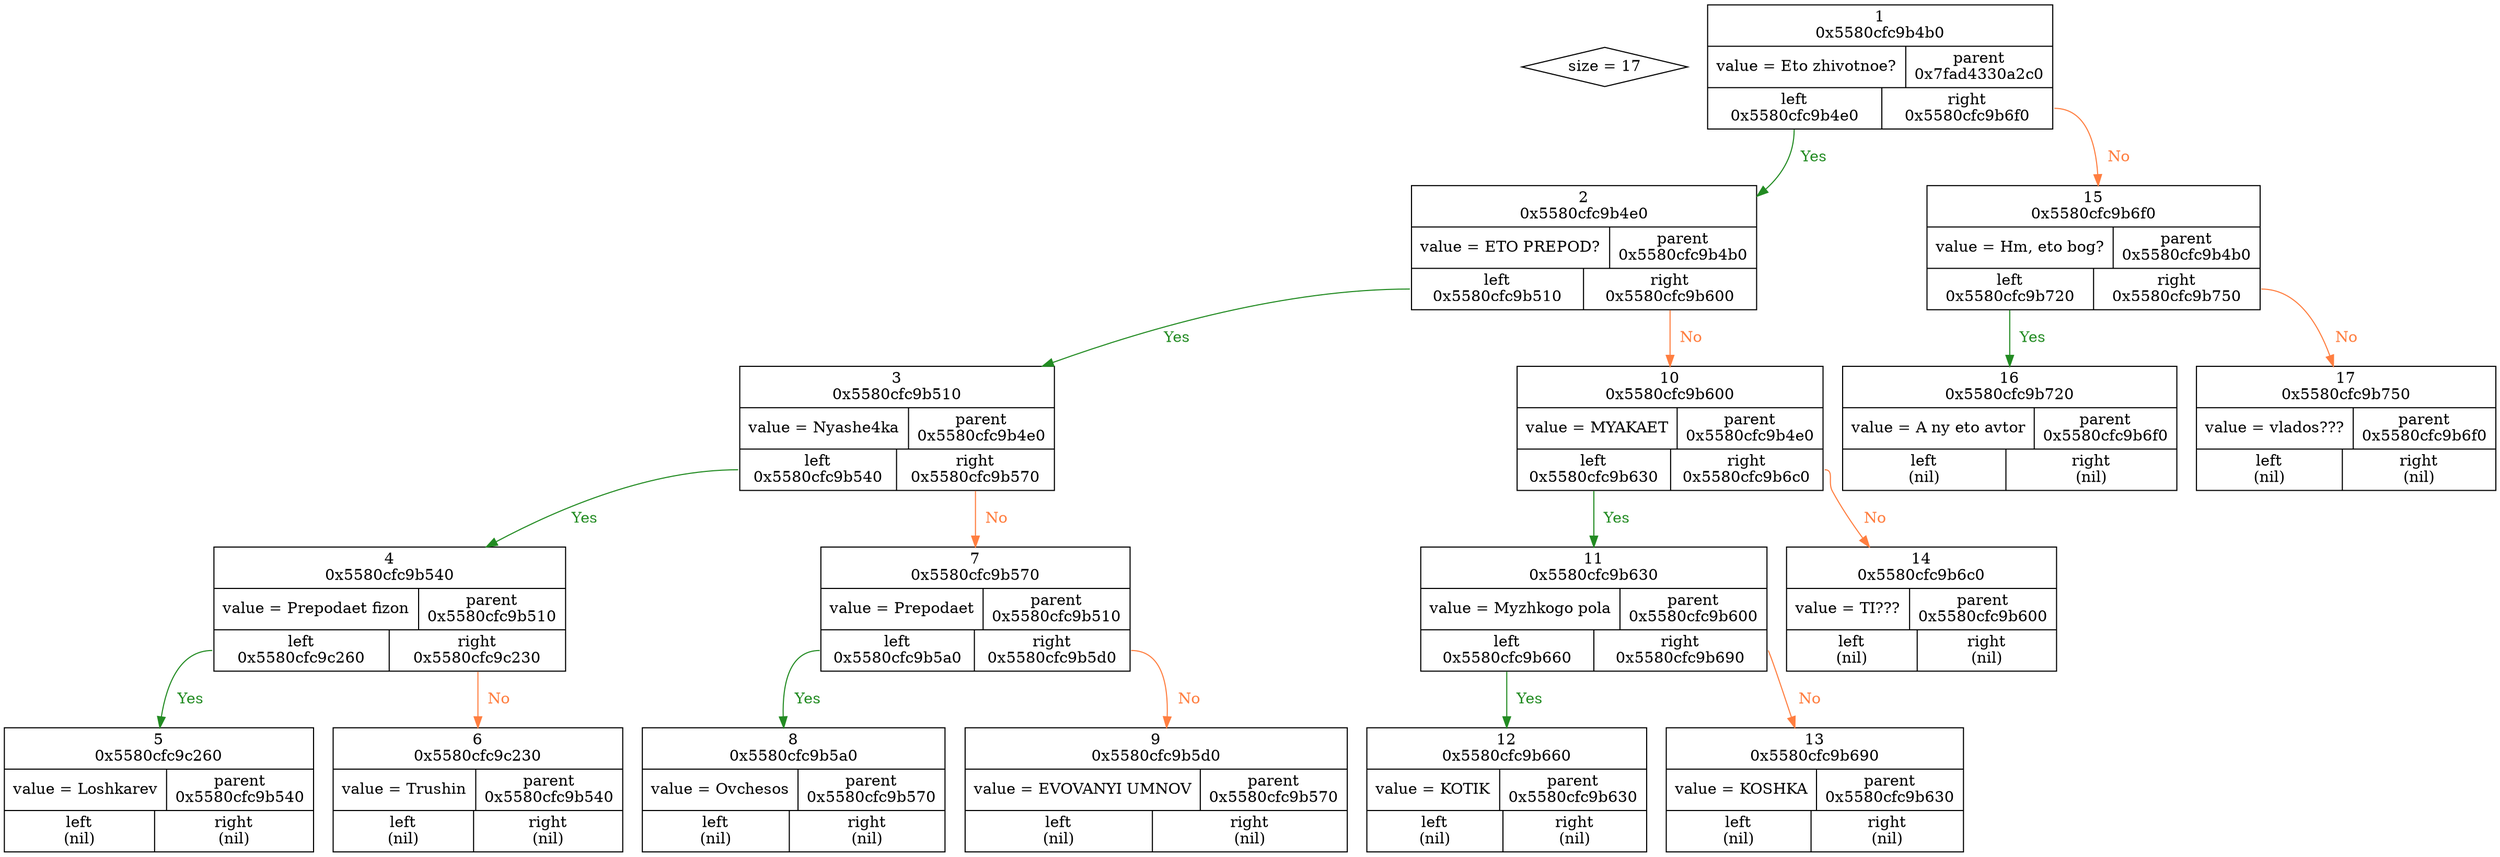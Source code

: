digraph Tree
{
	size [ label ="size = 17" shape=diamond, conditional=true];
subgraph clust_1{
	val_1 [ shape = "record", label = "{ 1\n0x5580cfc9b4b0|{ value = 
Eto zhivotnoe?\n  |<parent> parent\n0x7fad4330a2c0 } | { <left> left\n0x5580cfc9b4e0 | <right> right\n0x5580cfc9b6f0 } }"]}

subgraph clust_2{
	val_2 [ shape = "record", label = "{ 2\n0x5580cfc9b4e0|{ value = 
ETO PREPOD?\n  |<parent> parent\n0x5580cfc9b4b0 } | { <left> left\n0x5580cfc9b510 | <right> right\n0x5580cfc9b600 } }"]}

		val_1:<left> -> val_2 [label="  Yes " color="#228b22" fontcolor="#228b22"];
subgraph clust_3{
	val_3 [ shape = "record", label = "{ 3\n0x5580cfc9b510|{ value = 
Nyashe4ka\n  |<parent> parent\n0x5580cfc9b4e0 } | { <left> left\n0x5580cfc9b540 | <right> right\n0x5580cfc9b570 } }"]}

		val_2:<left> -> val_3 [label="  Yes " color="#228b22" fontcolor="#228b22"];
subgraph clust_4{
	val_4 [ shape = "record", label = "{ 4\n0x5580cfc9b540|{ value = Prepodaet fizon\n  |<parent> parent\n0x5580cfc9b510 } | { <left> left\n0x5580cfc9c260 | <right> right\n0x5580cfc9c230 } }"]}

		val_3:<left> -> val_4 [label="  Yes " color="#228b22" fontcolor="#228b22"];
subgraph clust_5{
	val_5 [ shape = "record", label = "{ 5\n0x5580cfc9c260|{ value = Loshkarev\n  |<parent> parent\n0x5580cfc9b540 } | { <left> left\n(nil) | <right> right\n(nil) } }"]}

		val_4:<left> -> val_5 [label="  Yes " color="#228b22" fontcolor="#228b22"];
subgraph clust_6{
	val_6 [ shape = "record", label = "{ 6\n0x5580cfc9c230|{ value = 
Trushin\n  |<parent> parent\n0x5580cfc9b540 } | { <left> left\n(nil) | <right> right\n(nil) } }"]}

		val_4:<right> -> val_6 [label="  No " color="#ff7e40" fontcolor="#ff7e40"];
subgraph clust_7{
	val_7 [ shape = "record", label = "{ 7\n0x5580cfc9b570|{ value = 
Prepodaet\n  |<parent> parent\n0x5580cfc9b510 } | { <left> left\n0x5580cfc9b5a0 | <right> right\n0x5580cfc9b5d0 } }"]}

		val_3:<right> -> val_7 [label="  No " color="#ff7e40" fontcolor="#ff7e40"];
subgraph clust_8{
	val_8 [ shape = "record", label = "{ 8\n0x5580cfc9b5a0|{ value = 
Ovchesos\n  |<parent> parent\n0x5580cfc9b570 } | { <left> left\n(nil) | <right> right\n(nil) } }"]}

		val_7:<left> -> val_8 [label="  Yes " color="#228b22" fontcolor="#228b22"];
subgraph clust_9{
	val_9 [ shape = "record", label = "{ 9\n0x5580cfc9b5d0|{ value = 
EVOVANYI UMNOV\n  |<parent> parent\n0x5580cfc9b570 } | { <left> left\n(nil) | <right> right\n(nil) } }"]}

		val_7:<right> -> val_9 [label="  No " color="#ff7e40" fontcolor="#ff7e40"];
subgraph clust_10{
	val_10 [ shape = "record", label = "{ 10\n0x5580cfc9b600|{ value = 
MYAKAET\n  |<parent> parent\n0x5580cfc9b4e0 } | { <left> left\n0x5580cfc9b630 | <right> right\n0x5580cfc9b6c0 } }"]}

		val_2:<right> -> val_10 [label="  No " color="#ff7e40" fontcolor="#ff7e40"];
subgraph clust_11{
	val_11 [ shape = "record", label = "{ 11\n0x5580cfc9b630|{ value = Myzhkogo pola
\n  |<parent> parent\n0x5580cfc9b600 } | { <left> left\n0x5580cfc9b660 | <right> right\n0x5580cfc9b690 } }"]}

		val_10:<left> -> val_11 [label="  Yes " color="#228b22" fontcolor="#228b22"];
subgraph clust_12{
	val_12 [ shape = "record", label = "{ 12\n0x5580cfc9b660|{ value = KOTIK\n  |<parent> parent\n0x5580cfc9b630 } | { <left> left\n(nil) | <right> right\n(nil) } }"]}

		val_11:<left> -> val_12 [label="  Yes " color="#228b22" fontcolor="#228b22"];
subgraph clust_13{
	val_13 [ shape = "record", label = "{ 13\n0x5580cfc9b690|{ value = 
KOSHKA\n  |<parent> parent\n0x5580cfc9b630 } | { <left> left\n(nil) | <right> right\n(nil) } }"]}

		val_11:<right> -> val_13 [label="  No " color="#ff7e40" fontcolor="#ff7e40"];
subgraph clust_14{
	val_14 [ shape = "record", label = "{ 14\n0x5580cfc9b6c0|{ value = 
TI???\n  |<parent> parent\n0x5580cfc9b600 } | { <left> left\n(nil) | <right> right\n(nil) } }"]}

		val_10:<right> -> val_14 [label="  No " color="#ff7e40" fontcolor="#ff7e40"];
subgraph clust_15{
	val_15 [ shape = "record", label = "{ 15\n0x5580cfc9b6f0|{ value = 
Hm, eto bog?\n  |<parent> parent\n0x5580cfc9b4b0 } | { <left> left\n0x5580cfc9b720 | <right> right\n0x5580cfc9b750 } }"]}

		val_1:<right> -> val_15 [label="  No " color="#ff7e40" fontcolor="#ff7e40"];
subgraph clust_16{
	val_16 [ shape = "record", label = "{ 16\n0x5580cfc9b720|{ value = 
A ny eto avtor\n  |<parent> parent\n0x5580cfc9b6f0 } | { <left> left\n(nil) | <right> right\n(nil) } }"]}

		val_15:<left> -> val_16 [label="  Yes " color="#228b22" fontcolor="#228b22"];
subgraph clust_17{
	val_17 [ shape = "record", label = "{ 17\n0x5580cfc9b750|{ value = 
vlados???\n  |<parent> parent\n0x5580cfc9b6f0 } | { <left> left\n(nil) | <right> right\n(nil) } }"]}

		val_15:<right> -> val_17 [label="  No " color="#ff7e40" fontcolor="#ff7e40"];
}